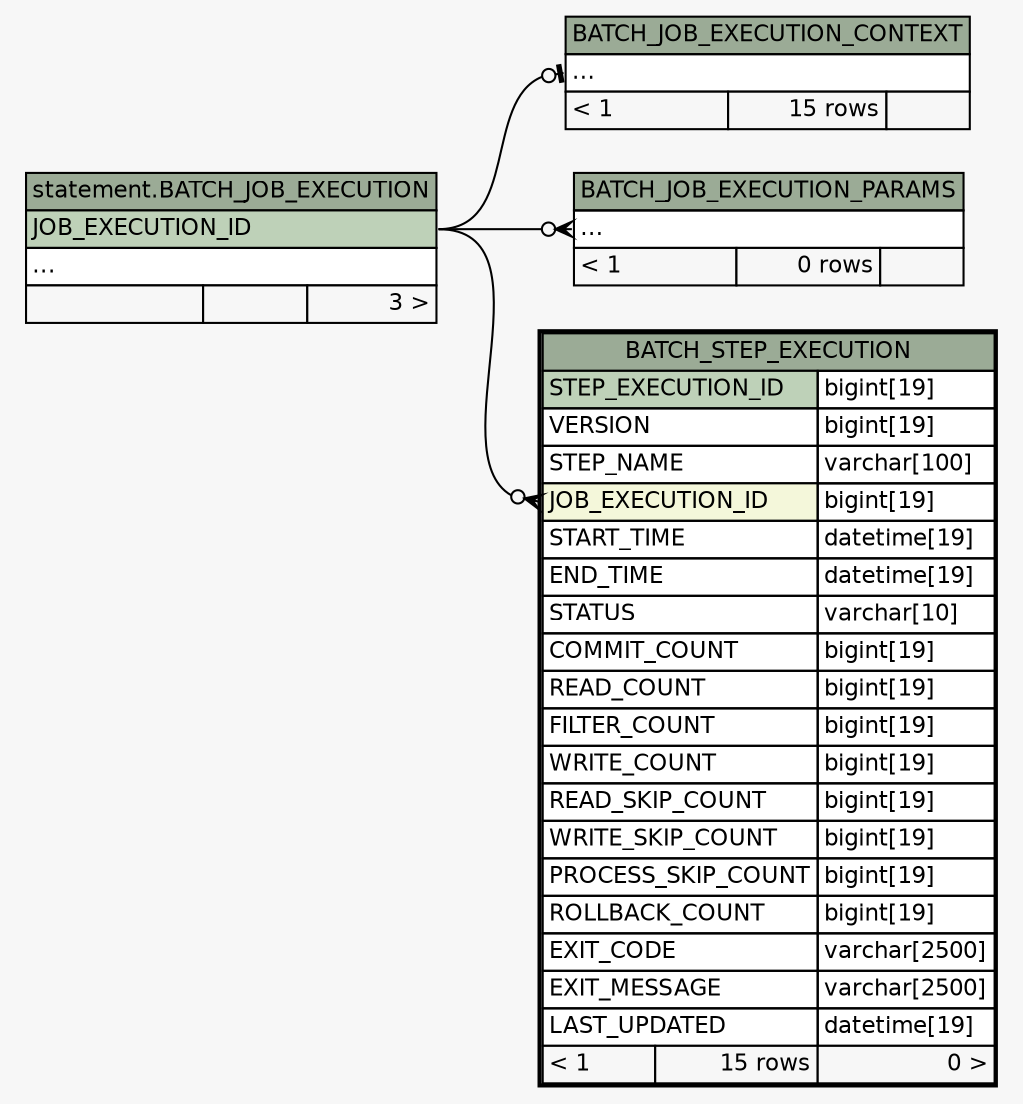 // dot 2.36.0 on Mac OS X 10.10.2
// SchemaSpy rev Unknown
digraph "twoDegreesRelationshipsDiagram" {
  graph [
    rankdir="RL"
    bgcolor="#f7f7f7"
    
    nodesep="0.18"
    ranksep="0.46"
    fontname="Helvetica"
    fontsize="11"
  ];
  node [
    fontname="Helvetica"
    fontsize="11"
    shape="plaintext"
  ];
  edge [
    arrowsize="0.8"
  ];
  "BATCH_JOB_EXECUTION_CONTEXT":"elipses":w -> "statement.BATCH_JOB_EXECUTION":"JOB_EXECUTION_ID":e [arrowhead=none dir=back arrowtail=teeodot];
  "BATCH_JOB_EXECUTION_PARAMS":"elipses":w -> "statement.BATCH_JOB_EXECUTION":"JOB_EXECUTION_ID":e [arrowhead=none dir=back arrowtail=crowodot];
  "BATCH_STEP_EXECUTION":"JOB_EXECUTION_ID":w -> "statement.BATCH_JOB_EXECUTION":"JOB_EXECUTION_ID":e [arrowhead=none dir=back arrowtail=crowodot];
  "statement.BATCH_JOB_EXECUTION" [
    label=<
    <TABLE BORDER="0" CELLBORDER="1" CELLSPACING="0" BGCOLOR="#ffffff">
      <TR><TD COLSPAN="3" BGCOLOR="#9bab96" ALIGN="CENTER">statement.BATCH_JOB_EXECUTION</TD></TR>
      <TR><TD PORT="JOB_EXECUTION_ID" COLSPAN="3" BGCOLOR="#bed1b8" ALIGN="LEFT">JOB_EXECUTION_ID</TD></TR>
      <TR><TD PORT="elipses" COLSPAN="3" ALIGN="LEFT">...</TD></TR>
      <TR><TD ALIGN="LEFT" BGCOLOR="#f7f7f7">  </TD><TD ALIGN="RIGHT" BGCOLOR="#f7f7f7">  </TD><TD ALIGN="RIGHT" BGCOLOR="#f7f7f7">3 &gt;</TD></TR>
    </TABLE>>
    tooltip="statement.BATCH_JOB_EXECUTION"
  ];
  "BATCH_JOB_EXECUTION_CONTEXT" [
    label=<
    <TABLE BORDER="0" CELLBORDER="1" CELLSPACING="0" BGCOLOR="#ffffff">
      <TR><TD COLSPAN="3" BGCOLOR="#9bab96" ALIGN="CENTER">BATCH_JOB_EXECUTION_CONTEXT</TD></TR>
      <TR><TD PORT="elipses" COLSPAN="3" ALIGN="LEFT">...</TD></TR>
      <TR><TD ALIGN="LEFT" BGCOLOR="#f7f7f7">&lt; 1</TD><TD ALIGN="RIGHT" BGCOLOR="#f7f7f7">15 rows</TD><TD ALIGN="RIGHT" BGCOLOR="#f7f7f7">  </TD></TR>
    </TABLE>>
    URL="BATCH_JOB_EXECUTION_CONTEXT.html"
    tooltip="BATCH_JOB_EXECUTION_CONTEXT"
  ];
  "BATCH_JOB_EXECUTION_PARAMS" [
    label=<
    <TABLE BORDER="0" CELLBORDER="1" CELLSPACING="0" BGCOLOR="#ffffff">
      <TR><TD COLSPAN="3" BGCOLOR="#9bab96" ALIGN="CENTER">BATCH_JOB_EXECUTION_PARAMS</TD></TR>
      <TR><TD PORT="elipses" COLSPAN="3" ALIGN="LEFT">...</TD></TR>
      <TR><TD ALIGN="LEFT" BGCOLOR="#f7f7f7">&lt; 1</TD><TD ALIGN="RIGHT" BGCOLOR="#f7f7f7">0 rows</TD><TD ALIGN="RIGHT" BGCOLOR="#f7f7f7">  </TD></TR>
    </TABLE>>
    URL="BATCH_JOB_EXECUTION_PARAMS.html"
    tooltip="BATCH_JOB_EXECUTION_PARAMS"
  ];
  "BATCH_STEP_EXECUTION" [
    label=<
    <TABLE BORDER="2" CELLBORDER="1" CELLSPACING="0" BGCOLOR="#ffffff">
      <TR><TD COLSPAN="3" BGCOLOR="#9bab96" ALIGN="CENTER">BATCH_STEP_EXECUTION</TD></TR>
      <TR><TD PORT="STEP_EXECUTION_ID" COLSPAN="2" BGCOLOR="#bed1b8" ALIGN="LEFT">STEP_EXECUTION_ID</TD><TD PORT="STEP_EXECUTION_ID.type" ALIGN="LEFT">bigint[19]</TD></TR>
      <TR><TD PORT="VERSION" COLSPAN="2" ALIGN="LEFT">VERSION</TD><TD PORT="VERSION.type" ALIGN="LEFT">bigint[19]</TD></TR>
      <TR><TD PORT="STEP_NAME" COLSPAN="2" ALIGN="LEFT">STEP_NAME</TD><TD PORT="STEP_NAME.type" ALIGN="LEFT">varchar[100]</TD></TR>
      <TR><TD PORT="JOB_EXECUTION_ID" COLSPAN="2" BGCOLOR="#f4f7da" ALIGN="LEFT">JOB_EXECUTION_ID</TD><TD PORT="JOB_EXECUTION_ID.type" ALIGN="LEFT">bigint[19]</TD></TR>
      <TR><TD PORT="START_TIME" COLSPAN="2" ALIGN="LEFT">START_TIME</TD><TD PORT="START_TIME.type" ALIGN="LEFT">datetime[19]</TD></TR>
      <TR><TD PORT="END_TIME" COLSPAN="2" ALIGN="LEFT">END_TIME</TD><TD PORT="END_TIME.type" ALIGN="LEFT">datetime[19]</TD></TR>
      <TR><TD PORT="STATUS" COLSPAN="2" ALIGN="LEFT">STATUS</TD><TD PORT="STATUS.type" ALIGN="LEFT">varchar[10]</TD></TR>
      <TR><TD PORT="COMMIT_COUNT" COLSPAN="2" ALIGN="LEFT">COMMIT_COUNT</TD><TD PORT="COMMIT_COUNT.type" ALIGN="LEFT">bigint[19]</TD></TR>
      <TR><TD PORT="READ_COUNT" COLSPAN="2" ALIGN="LEFT">READ_COUNT</TD><TD PORT="READ_COUNT.type" ALIGN="LEFT">bigint[19]</TD></TR>
      <TR><TD PORT="FILTER_COUNT" COLSPAN="2" ALIGN="LEFT">FILTER_COUNT</TD><TD PORT="FILTER_COUNT.type" ALIGN="LEFT">bigint[19]</TD></TR>
      <TR><TD PORT="WRITE_COUNT" COLSPAN="2" ALIGN="LEFT">WRITE_COUNT</TD><TD PORT="WRITE_COUNT.type" ALIGN="LEFT">bigint[19]</TD></TR>
      <TR><TD PORT="READ_SKIP_COUNT" COLSPAN="2" ALIGN="LEFT">READ_SKIP_COUNT</TD><TD PORT="READ_SKIP_COUNT.type" ALIGN="LEFT">bigint[19]</TD></TR>
      <TR><TD PORT="WRITE_SKIP_COUNT" COLSPAN="2" ALIGN="LEFT">WRITE_SKIP_COUNT</TD><TD PORT="WRITE_SKIP_COUNT.type" ALIGN="LEFT">bigint[19]</TD></TR>
      <TR><TD PORT="PROCESS_SKIP_COUNT" COLSPAN="2" ALIGN="LEFT">PROCESS_SKIP_COUNT</TD><TD PORT="PROCESS_SKIP_COUNT.type" ALIGN="LEFT">bigint[19]</TD></TR>
      <TR><TD PORT="ROLLBACK_COUNT" COLSPAN="2" ALIGN="LEFT">ROLLBACK_COUNT</TD><TD PORT="ROLLBACK_COUNT.type" ALIGN="LEFT">bigint[19]</TD></TR>
      <TR><TD PORT="EXIT_CODE" COLSPAN="2" ALIGN="LEFT">EXIT_CODE</TD><TD PORT="EXIT_CODE.type" ALIGN="LEFT">varchar[2500]</TD></TR>
      <TR><TD PORT="EXIT_MESSAGE" COLSPAN="2" ALIGN="LEFT">EXIT_MESSAGE</TD><TD PORT="EXIT_MESSAGE.type" ALIGN="LEFT">varchar[2500]</TD></TR>
      <TR><TD PORT="LAST_UPDATED" COLSPAN="2" ALIGN="LEFT">LAST_UPDATED</TD><TD PORT="LAST_UPDATED.type" ALIGN="LEFT">datetime[19]</TD></TR>
      <TR><TD ALIGN="LEFT" BGCOLOR="#f7f7f7">&lt; 1</TD><TD ALIGN="RIGHT" BGCOLOR="#f7f7f7">15 rows</TD><TD ALIGN="RIGHT" BGCOLOR="#f7f7f7">0 &gt;</TD></TR>
    </TABLE>>
    URL="BATCH_STEP_EXECUTION.html"
    tooltip="BATCH_STEP_EXECUTION"
  ];
}
